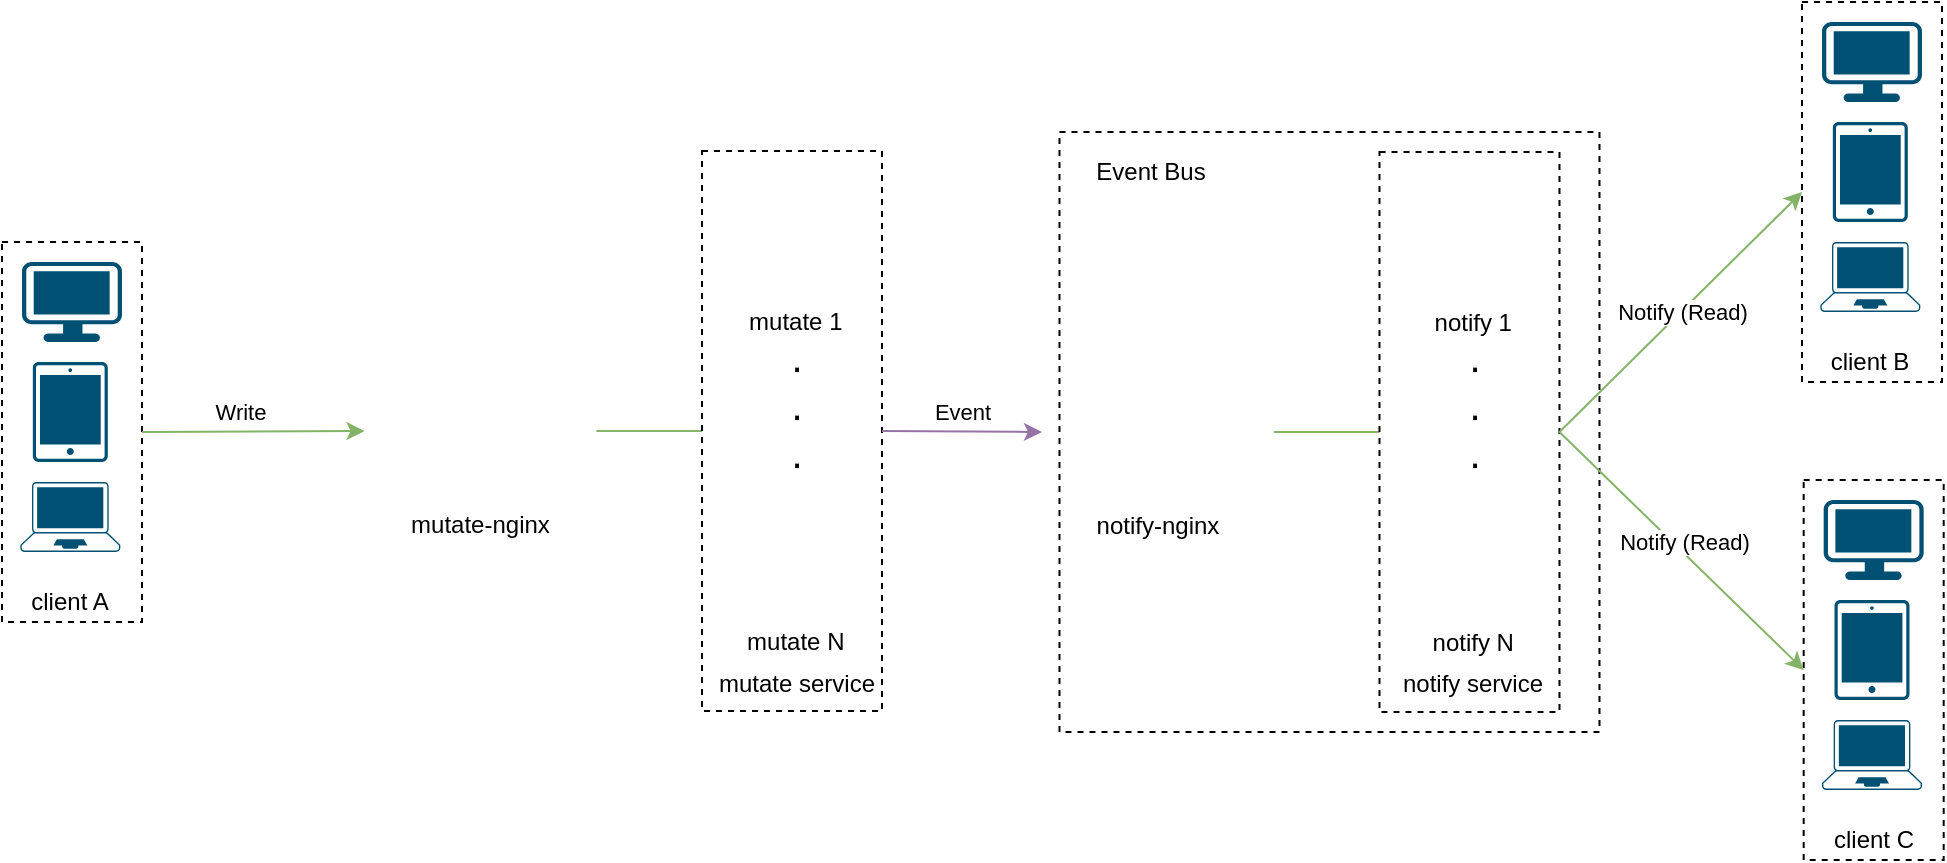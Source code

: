<mxfile version="12.9.13" type="device"><diagram id="tEl9-ZkXvTWMrp08OdMV" name="Page-1"><mxGraphModel dx="1178" dy="676" grid="0" gridSize="10" guides="1" tooltips="1" connect="1" arrows="1" fold="1" page="1" pageScale="1" pageWidth="10000" pageHeight="10000" math="0" shadow="0"><root><mxCell id="0"/><mxCell id="1" parent="0"/><mxCell id="a3HQ6PQPXBJ5ajF1Tq6l-4" value="" style="points=[[0.03,0.03,0],[0.5,0,0],[0.97,0.03,0],[1,0.4,0],[0.97,0.745,0],[0.5,1,0],[0.03,0.745,0],[0,0.4,0]];verticalLabelPosition=bottom;html=1;verticalAlign=top;aspect=fixed;align=center;pointerEvents=1;shape=mxgraph.cisco19.workstation;fillColor=#005073;strokeColor=none;" parent="1" vertex="1"><mxGeometry x="1010.0" y="1779" width="50" height="40" as="geometry"/></mxCell><mxCell id="a3HQ6PQPXBJ5ajF1Tq6l-5" value="" style="points=[[0.13,0.02,0],[0.5,0,0],[0.87,0.02,0],[0.885,0.4,0],[0.985,0.985,0],[0.5,1,0],[0.015,0.985,0],[0.115,0.4,0]];verticalLabelPosition=bottom;html=1;verticalAlign=top;aspect=fixed;align=center;pointerEvents=1;shape=mxgraph.cisco19.laptop;fillColor=#005073;strokeColor=none;" parent="1" vertex="1"><mxGeometry x="1009.16" y="1889" width="50" height="35" as="geometry"/></mxCell><mxCell id="a3HQ6PQPXBJ5ajF1Tq6l-6" value="" style="points=[[0.015,0.015,0],[0.985,0.015,0],[0.985,0.985,0],[0.015,0.985,0],[0.25,0,0],[0.5,0,0],[0.75,0,0],[1,0.25,0],[1,0.5,0],[1,0.75,0],[0.75,1,0],[0.5,1,0],[0.25,1,0],[0,0.75,0],[0,0.5,0],[0,0.25,0]];verticalLabelPosition=bottom;html=1;verticalAlign=top;aspect=fixed;align=center;pointerEvents=1;shape=mxgraph.cisco19.handheld;fillColor=#005073;strokeColor=none;" parent="1" vertex="1"><mxGeometry x="1015.41" y="1829" width="37.5" height="50" as="geometry"/></mxCell><mxCell id="cSHPMkthiKSV3WqVNCiI-1" value="" style="rounded=0;whiteSpace=wrap;html=1;fillColor=none;dashed=1;align=center;" parent="1" vertex="1"><mxGeometry x="1000" y="1769" width="70" height="190" as="geometry"/></mxCell><mxCell id="cSHPMkthiKSV3WqVNCiI-3" value="client A" style="text;html=1;strokeColor=none;fillColor=none;align=center;verticalAlign=middle;whiteSpace=wrap;rounded=0;dashed=1;" parent="1" vertex="1"><mxGeometry x="1012.29" y="1939" width="43.74" height="20" as="geometry"/></mxCell><mxCell id="cSHPMkthiKSV3WqVNCiI-33" style="edgeStyle=orthogonalEdgeStyle;rounded=0;orthogonalLoop=1;jettySize=auto;html=1;exitX=1;exitY=0.5;exitDx=0;exitDy=0;entryX=0;entryY=0.5;entryDx=0;entryDy=0;endArrow=none;endFill=0;startArrow=none;startFill=0;fillColor=#d5e8d4;strokeColor=#82b366;" parent="1" source="cSHPMkthiKSV3WqVNCiI-4" target="cSHPMkthiKSV3WqVNCiI-19" edge="1"><mxGeometry relative="1" as="geometry"/></mxCell><mxCell id="cSHPMkthiKSV3WqVNCiI-4" value="mutate-nginx" style="shape=image;verticalLabelPosition=bottom;labelBackgroundColor=#ffffff;verticalAlign=top;aspect=fixed;imageAspect=0;image=https://dataenginer.ru/wp-content/uploads/2019/12/nginx-1142x650-1-1024x583.png;" parent="1" vertex="1"><mxGeometry x="1181.26" y="1830.5" width="115.95" height="66" as="geometry"/></mxCell><mxCell id="cSHPMkthiKSV3WqVNCiI-34" style="edgeStyle=orthogonalEdgeStyle;rounded=0;orthogonalLoop=1;jettySize=auto;html=1;exitX=1;exitY=0.5;exitDx=0;exitDy=0;entryX=0;entryY=0.5;entryDx=0;entryDy=0;endArrow=none;endFill=0;startArrow=none;startFill=0;fillColor=#d5e8d4;strokeColor=#82b366;" parent="1" source="cSHPMkthiKSV3WqVNCiI-5" target="cSHPMkthiKSV3WqVNCiI-14" edge="1"><mxGeometry relative="1" as="geometry"/></mxCell><mxCell id="cSHPMkthiKSV3WqVNCiI-5" value="notify-nginx" style="shape=image;verticalLabelPosition=bottom;labelBackgroundColor=#ffffff;verticalAlign=top;aspect=fixed;imageAspect=0;image=https://dataenginer.ru/wp-content/uploads/2019/12/nginx-1142x650-1-1024x583.png;" parent="1" vertex="1"><mxGeometry x="1520" y="1831" width="115.95" height="66" as="geometry"/></mxCell><mxCell id="cSHPMkthiKSV3WqVNCiI-11" value="notify 1" style="shape=image;verticalLabelPosition=bottom;labelBackgroundColor=#ffffff;verticalAlign=top;aspect=fixed;imageAspect=0;image=https://www.securitylab.ru/upload/iblock/699/699471d787ea424b3ed95e6a21f8f586.png;" parent="1" vertex="1"><mxGeometry x="1708.99" y="1734" width="53.29" height="61.5" as="geometry"/></mxCell><mxCell id="cSHPMkthiKSV3WqVNCiI-12" value="notify N" style="shape=image;verticalLabelPosition=bottom;labelBackgroundColor=#ffffff;verticalAlign=top;aspect=fixed;imageAspect=0;image=https://www.securitylab.ru/upload/iblock/699/699471d787ea424b3ed95e6a21f8f586.png;" parent="1" vertex="1"><mxGeometry x="1708.99" y="1894" width="53.29" height="61.5" as="geometry"/></mxCell><mxCell id="cSHPMkthiKSV3WqVNCiI-13" value="&lt;font style=&quot;font-size: 20px&quot;&gt;.&lt;br&gt;.&lt;br&gt;.&lt;br&gt;&lt;/font&gt;" style="text;html=1;align=center;verticalAlign=middle;resizable=0;points=[];autosize=1;" parent="1" vertex="1"><mxGeometry x="1725.63" y="1820" width="20" height="60" as="geometry"/></mxCell><mxCell id="cSHPMkthiKSV3WqVNCiI-14" value="" style="rounded=0;whiteSpace=wrap;html=1;fillColor=none;dashed=1;align=center;" parent="1" vertex="1"><mxGeometry x="1688.74" y="1724" width="90" height="280" as="geometry"/></mxCell><mxCell id="cSHPMkthiKSV3WqVNCiI-15" value="&lt;span&gt;notify&amp;nbsp;&lt;/span&gt;service" style="text;html=1;strokeColor=none;fillColor=none;align=center;verticalAlign=middle;whiteSpace=wrap;rounded=0;dashed=1;" parent="1" vertex="1"><mxGeometry x="1691.26" y="1980" width="88.74" height="20" as="geometry"/></mxCell><mxCell id="cSHPMkthiKSV3WqVNCiI-16" value="mutate 1" style="shape=image;verticalLabelPosition=bottom;labelBackgroundColor=#ffffff;verticalAlign=top;aspect=fixed;imageAspect=0;image=https://www.securitylab.ru/upload/iblock/699/699471d787ea424b3ed95e6a21f8f586.png;" parent="1" vertex="1"><mxGeometry x="1370.25" y="1733.5" width="53.29" height="61.5" as="geometry"/></mxCell><mxCell id="cSHPMkthiKSV3WqVNCiI-17" value="mutate N" style="shape=image;verticalLabelPosition=bottom;labelBackgroundColor=#ffffff;verticalAlign=top;aspect=fixed;imageAspect=0;image=https://www.securitylab.ru/upload/iblock/699/699471d787ea424b3ed95e6a21f8f586.png;" parent="1" vertex="1"><mxGeometry x="1370.25" y="1893.5" width="53.29" height="61.5" as="geometry"/></mxCell><mxCell id="cSHPMkthiKSV3WqVNCiI-18" value="&lt;font style=&quot;font-size: 20px&quot;&gt;.&lt;br&gt;.&lt;br&gt;.&lt;br&gt;&lt;/font&gt;" style="text;html=1;align=center;verticalAlign=middle;resizable=0;points=[];autosize=1;" parent="1" vertex="1"><mxGeometry x="1386.89" y="1819.5" width="20" height="60" as="geometry"/></mxCell><mxCell id="cSHPMkthiKSV3WqVNCiI-19" value="" style="rounded=0;whiteSpace=wrap;html=1;fillColor=none;dashed=1;align=center;" parent="1" vertex="1"><mxGeometry x="1350" y="1723.5" width="90" height="280" as="geometry"/></mxCell><mxCell id="cSHPMkthiKSV3WqVNCiI-20" value="&lt;span&gt;mutate&amp;nbsp;&lt;/span&gt;service" style="text;html=1;strokeColor=none;fillColor=none;align=center;verticalAlign=middle;whiteSpace=wrap;rounded=0;dashed=1;" parent="1" vertex="1"><mxGeometry x="1352.52" y="1979.5" width="88.74" height="20" as="geometry"/></mxCell><mxCell id="90HAtwbFvzuCq0Ej8xqw-1" value="" style="points=[[0.03,0.03,0],[0.5,0,0],[0.97,0.03,0],[1,0.4,0],[0.97,0.745,0],[0.5,1,0],[0.03,0.745,0],[0,0.4,0]];verticalLabelPosition=bottom;html=1;verticalAlign=top;aspect=fixed;align=center;pointerEvents=1;shape=mxgraph.cisco19.workstation;fillColor=#005073;strokeColor=none;" vertex="1" parent="1"><mxGeometry x="1910" y="1659" width="50" height="40" as="geometry"/></mxCell><mxCell id="90HAtwbFvzuCq0Ej8xqw-2" value="" style="points=[[0.13,0.02,0],[0.5,0,0],[0.87,0.02,0],[0.885,0.4,0],[0.985,0.985,0],[0.5,1,0],[0.015,0.985,0],[0.115,0.4,0]];verticalLabelPosition=bottom;html=1;verticalAlign=top;aspect=fixed;align=center;pointerEvents=1;shape=mxgraph.cisco19.laptop;fillColor=#005073;strokeColor=none;" vertex="1" parent="1"><mxGeometry x="1909.16" y="1769" width="50" height="35" as="geometry"/></mxCell><mxCell id="90HAtwbFvzuCq0Ej8xqw-3" value="" style="points=[[0.015,0.015,0],[0.985,0.015,0],[0.985,0.985,0],[0.015,0.985,0],[0.25,0,0],[0.5,0,0],[0.75,0,0],[1,0.25,0],[1,0.5,0],[1,0.75,0],[0.75,1,0],[0.5,1,0],[0.25,1,0],[0,0.75,0],[0,0.5,0],[0,0.25,0]];verticalLabelPosition=bottom;html=1;verticalAlign=top;aspect=fixed;align=center;pointerEvents=1;shape=mxgraph.cisco19.handheld;fillColor=#005073;strokeColor=none;" vertex="1" parent="1"><mxGeometry x="1915.41" y="1709" width="37.5" height="50" as="geometry"/></mxCell><mxCell id="90HAtwbFvzuCq0Ej8xqw-4" value="" style="rounded=0;whiteSpace=wrap;html=1;fillColor=none;dashed=1;align=center;" vertex="1" parent="1"><mxGeometry x="1900" y="1649" width="70" height="190" as="geometry"/></mxCell><mxCell id="90HAtwbFvzuCq0Ej8xqw-5" value="client B" style="text;html=1;strokeColor=none;fillColor=none;align=center;verticalAlign=middle;whiteSpace=wrap;rounded=0;dashed=1;" vertex="1" parent="1"><mxGeometry x="1912.29" y="1819" width="43.74" height="20" as="geometry"/></mxCell><mxCell id="90HAtwbFvzuCq0Ej8xqw-6" value="" style="points=[[0.03,0.03,0],[0.5,0,0],[0.97,0.03,0],[1,0.4,0],[0.97,0.745,0],[0.5,1,0],[0.03,0.745,0],[0,0.4,0]];verticalLabelPosition=bottom;html=1;verticalAlign=top;aspect=fixed;align=center;pointerEvents=1;shape=mxgraph.cisco19.workstation;fillColor=#005073;strokeColor=none;" vertex="1" parent="1"><mxGeometry x="1910.84" y="1898" width="50" height="40" as="geometry"/></mxCell><mxCell id="90HAtwbFvzuCq0Ej8xqw-7" value="" style="points=[[0.13,0.02,0],[0.5,0,0],[0.87,0.02,0],[0.885,0.4,0],[0.985,0.985,0],[0.5,1,0],[0.015,0.985,0],[0.115,0.4,0]];verticalLabelPosition=bottom;html=1;verticalAlign=top;aspect=fixed;align=center;pointerEvents=1;shape=mxgraph.cisco19.laptop;fillColor=#005073;strokeColor=none;" vertex="1" parent="1"><mxGeometry x="1910" y="2008" width="50" height="35" as="geometry"/></mxCell><mxCell id="90HAtwbFvzuCq0Ej8xqw-8" value="" style="points=[[0.015,0.015,0],[0.985,0.015,0],[0.985,0.985,0],[0.015,0.985,0],[0.25,0,0],[0.5,0,0],[0.75,0,0],[1,0.25,0],[1,0.5,0],[1,0.75,0],[0.75,1,0],[0.5,1,0],[0.25,1,0],[0,0.75,0],[0,0.5,0],[0,0.25,0]];verticalLabelPosition=bottom;html=1;verticalAlign=top;aspect=fixed;align=center;pointerEvents=1;shape=mxgraph.cisco19.handheld;fillColor=#005073;strokeColor=none;" vertex="1" parent="1"><mxGeometry x="1916.25" y="1948" width="37.5" height="50" as="geometry"/></mxCell><mxCell id="90HAtwbFvzuCq0Ej8xqw-9" value="" style="rounded=0;whiteSpace=wrap;html=1;fillColor=none;dashed=1;align=center;" vertex="1" parent="1"><mxGeometry x="1900.84" y="1888" width="70" height="190" as="geometry"/></mxCell><mxCell id="90HAtwbFvzuCq0Ej8xqw-10" value="client C" style="text;html=1;strokeColor=none;fillColor=none;align=center;verticalAlign=middle;whiteSpace=wrap;rounded=0;dashed=1;" vertex="1" parent="1"><mxGeometry x="1913.97" y="2058" width="43.74" height="20" as="geometry"/></mxCell><mxCell id="90HAtwbFvzuCq0Ej8xqw-11" value="" style="endArrow=classic;html=1;exitX=1;exitY=0.5;exitDx=0;exitDy=0;entryX=0;entryY=0.5;entryDx=0;entryDy=0;fillColor=#d5e8d4;strokeColor=#82b366;" edge="1" parent="1" source="cSHPMkthiKSV3WqVNCiI-1" target="cSHPMkthiKSV3WqVNCiI-4"><mxGeometry width="50" height="50" relative="1" as="geometry"><mxPoint x="1230" y="2080" as="sourcePoint"/><mxPoint x="1280" y="2030" as="targetPoint"/></mxGeometry></mxCell><mxCell id="90HAtwbFvzuCq0Ej8xqw-15" value="Write" style="edgeLabel;html=1;align=center;verticalAlign=middle;resizable=0;points=[];" vertex="1" connectable="0" parent="90HAtwbFvzuCq0Ej8xqw-11"><mxGeometry x="-0.394" y="-3" relative="1" as="geometry"><mxPoint x="15.05" y="-12.85" as="offset"/></mxGeometry></mxCell><mxCell id="90HAtwbFvzuCq0Ej8xqw-20" value="" style="rounded=0;whiteSpace=wrap;html=1;fillColor=none;dashed=1;align=center;" vertex="1" parent="1"><mxGeometry x="1528.74" y="1714" width="270" height="300" as="geometry"/></mxCell><mxCell id="90HAtwbFvzuCq0Ej8xqw-21" value="Event Bus" style="text;html=1;align=center;verticalAlign=middle;resizable=0;points=[];autosize=1;" vertex="1" parent="1"><mxGeometry x="1538.74" y="1724" width="70" height="20" as="geometry"/></mxCell><mxCell id="90HAtwbFvzuCq0Ej8xqw-22" value="" style="endArrow=classic;html=1;entryX=0;entryY=0.5;entryDx=0;entryDy=0;exitX=1;exitY=0.5;exitDx=0;exitDy=0;fillColor=#e1d5e7;strokeColor=#9673a6;" edge="1" parent="1" source="cSHPMkthiKSV3WqVNCiI-19" target="cSHPMkthiKSV3WqVNCiI-5"><mxGeometry width="50" height="50" relative="1" as="geometry"><mxPoint x="1390" y="2060" as="sourcePoint"/><mxPoint x="1440" y="2010" as="targetPoint"/></mxGeometry></mxCell><mxCell id="90HAtwbFvzuCq0Ej8xqw-23" value="Event" style="edgeLabel;html=1;align=center;verticalAlign=middle;resizable=0;points=[];" vertex="1" connectable="0" parent="90HAtwbFvzuCq0Ej8xqw-22"><mxGeometry x="-0.51" y="2" relative="1" as="geometry"><mxPoint x="20.68" y="-7.62" as="offset"/></mxGeometry></mxCell><mxCell id="90HAtwbFvzuCq0Ej8xqw-25" value="" style="endArrow=classic;html=1;entryX=0;entryY=0.5;entryDx=0;entryDy=0;exitX=1;exitY=0.5;exitDx=0;exitDy=0;fillColor=#d5e8d4;strokeColor=#82b366;" edge="1" parent="1" source="cSHPMkthiKSV3WqVNCiI-14" target="90HAtwbFvzuCq0Ej8xqw-4"><mxGeometry width="50" height="50" relative="1" as="geometry"><mxPoint x="1850" y="1850" as="sourcePoint"/><mxPoint x="1590" y="1870" as="targetPoint"/></mxGeometry></mxCell><mxCell id="90HAtwbFvzuCq0Ej8xqw-27" value="Notify (Read)" style="edgeLabel;html=1;align=center;verticalAlign=middle;resizable=0;points=[];" vertex="1" connectable="0" parent="90HAtwbFvzuCq0Ej8xqw-25"><mxGeometry x="-0.183" y="1" relative="1" as="geometry"><mxPoint x="12.45" y="-10.29" as="offset"/></mxGeometry></mxCell><mxCell id="90HAtwbFvzuCq0Ej8xqw-26" value="" style="endArrow=classic;html=1;entryX=0;entryY=0.5;entryDx=0;entryDy=0;exitX=1;exitY=0.5;exitDx=0;exitDy=0;fillColor=#d5e8d4;strokeColor=#82b366;" edge="1" parent="1" source="cSHPMkthiKSV3WqVNCiI-14" target="90HAtwbFvzuCq0Ej8xqw-9"><mxGeometry width="50" height="50" relative="1" as="geometry"><mxPoint x="1540" y="1920" as="sourcePoint"/><mxPoint x="1590" y="1870" as="targetPoint"/></mxGeometry></mxCell><mxCell id="90HAtwbFvzuCq0Ej8xqw-28" value="Notify (Read)" style="edgeLabel;html=1;align=center;verticalAlign=middle;resizable=0;points=[];" vertex="1" connectable="0" parent="90HAtwbFvzuCq0Ej8xqw-26"><mxGeometry x="-0.163" relative="1" as="geometry"><mxPoint x="10.39" y="4.42" as="offset"/></mxGeometry></mxCell></root></mxGraphModel></diagram></mxfile>